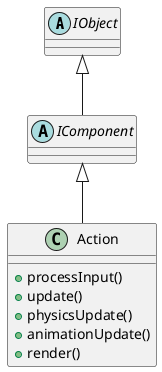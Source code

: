 @startuml
abstract class IObject{}
abstract class IComponent{}

class Action{
    +processInput()
    +update()
    +physicsUpdate()
    +animationUpdate()
    +render()
}

IObject <|--IComponent
IComponent <|-- Action
@enduml